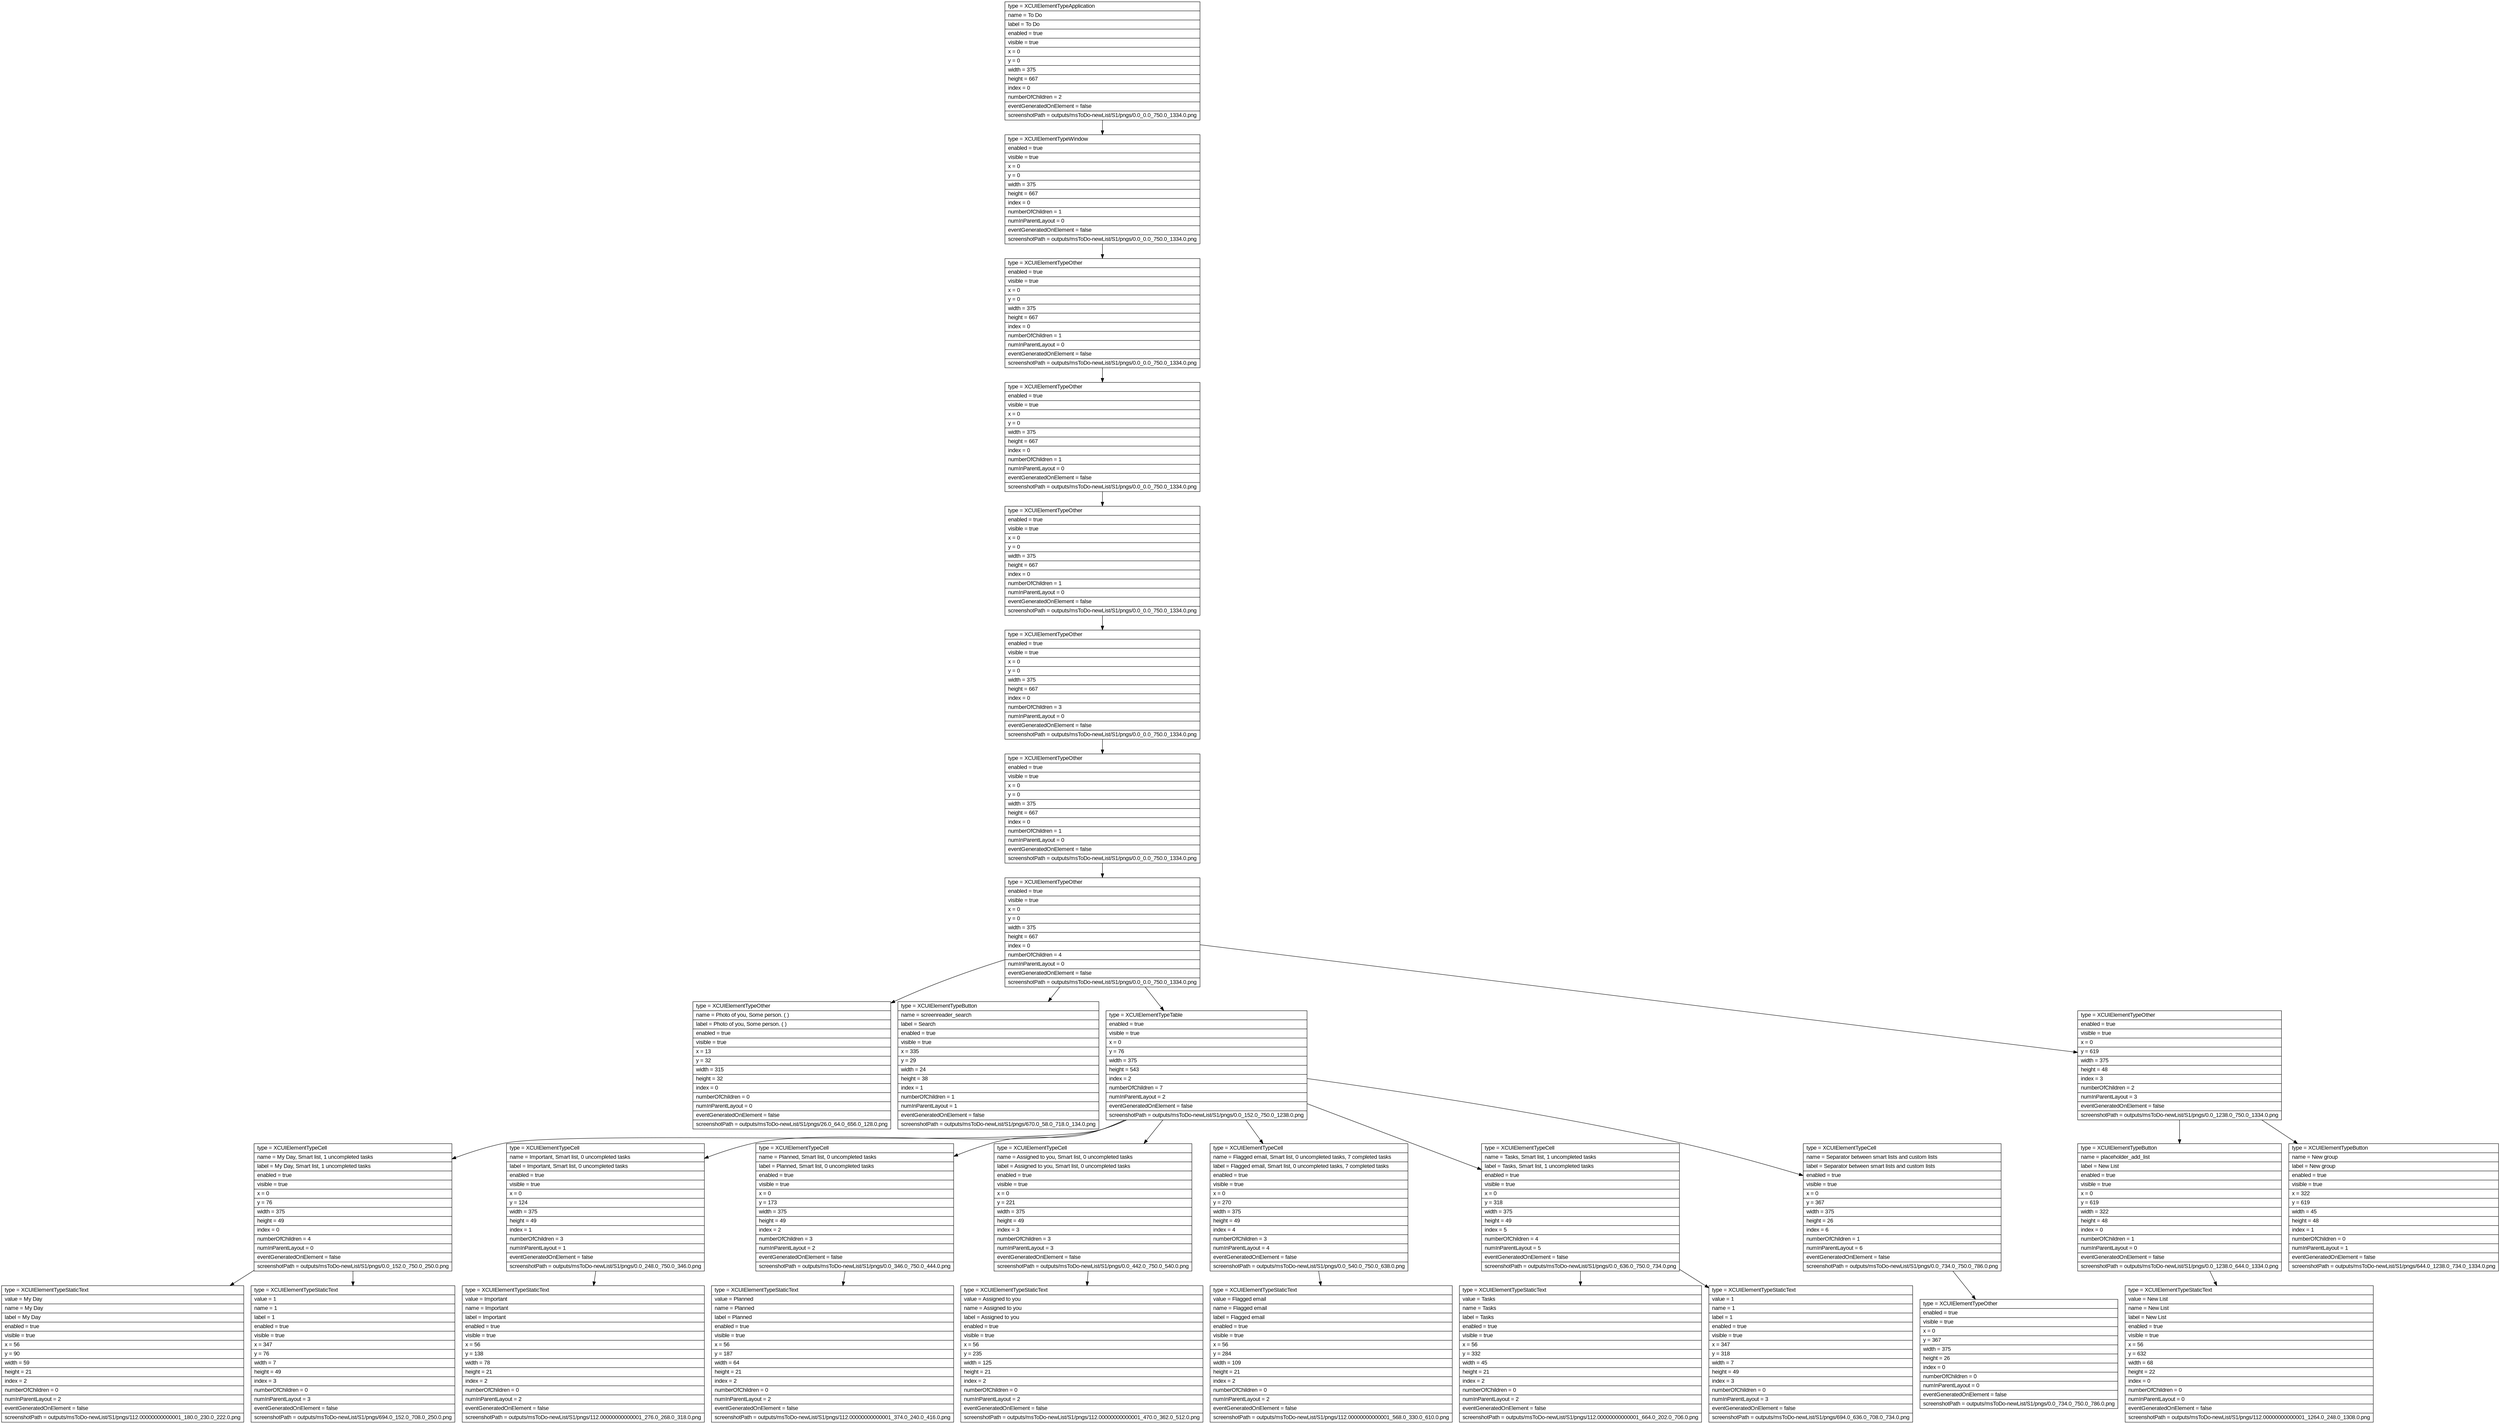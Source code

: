 digraph Layout {

	node [shape=record fontname=Arial];

	0	[label="{type = XCUIElementTypeApplication\l|name = To Do\l|label = To Do\l|enabled = true\l|visible = true\l|x = 0\l|y = 0\l|width = 375\l|height = 667\l|index = 0\l|numberOfChildren = 2\l|eventGeneratedOnElement = false \l|screenshotPath = outputs/msToDo-newList/S1/pngs/0.0_0.0_750.0_1334.0.png\l}"]
	1	[label="{type = XCUIElementTypeWindow\l|enabled = true\l|visible = true\l|x = 0\l|y = 0\l|width = 375\l|height = 667\l|index = 0\l|numberOfChildren = 1\l|numInParentLayout = 0\l|eventGeneratedOnElement = false \l|screenshotPath = outputs/msToDo-newList/S1/pngs/0.0_0.0_750.0_1334.0.png\l}"]
	2	[label="{type = XCUIElementTypeOther\l|enabled = true\l|visible = true\l|x = 0\l|y = 0\l|width = 375\l|height = 667\l|index = 0\l|numberOfChildren = 1\l|numInParentLayout = 0\l|eventGeneratedOnElement = false \l|screenshotPath = outputs/msToDo-newList/S1/pngs/0.0_0.0_750.0_1334.0.png\l}"]
	3	[label="{type = XCUIElementTypeOther\l|enabled = true\l|visible = true\l|x = 0\l|y = 0\l|width = 375\l|height = 667\l|index = 0\l|numberOfChildren = 1\l|numInParentLayout = 0\l|eventGeneratedOnElement = false \l|screenshotPath = outputs/msToDo-newList/S1/pngs/0.0_0.0_750.0_1334.0.png\l}"]
	4	[label="{type = XCUIElementTypeOther\l|enabled = true\l|visible = true\l|x = 0\l|y = 0\l|width = 375\l|height = 667\l|index = 0\l|numberOfChildren = 1\l|numInParentLayout = 0\l|eventGeneratedOnElement = false \l|screenshotPath = outputs/msToDo-newList/S1/pngs/0.0_0.0_750.0_1334.0.png\l}"]
	5	[label="{type = XCUIElementTypeOther\l|enabled = true\l|visible = true\l|x = 0\l|y = 0\l|width = 375\l|height = 667\l|index = 0\l|numberOfChildren = 3\l|numInParentLayout = 0\l|eventGeneratedOnElement = false \l|screenshotPath = outputs/msToDo-newList/S1/pngs/0.0_0.0_750.0_1334.0.png\l}"]
	6	[label="{type = XCUIElementTypeOther\l|enabled = true\l|visible = true\l|x = 0\l|y = 0\l|width = 375\l|height = 667\l|index = 0\l|numberOfChildren = 1\l|numInParentLayout = 0\l|eventGeneratedOnElement = false \l|screenshotPath = outputs/msToDo-newList/S1/pngs/0.0_0.0_750.0_1334.0.png\l}"]
	7	[label="{type = XCUIElementTypeOther\l|enabled = true\l|visible = true\l|x = 0\l|y = 0\l|width = 375\l|height = 667\l|index = 0\l|numberOfChildren = 4\l|numInParentLayout = 0\l|eventGeneratedOnElement = false \l|screenshotPath = outputs/msToDo-newList/S1/pngs/0.0_0.0_750.0_1334.0.png\l}"]
	8	[label="{type = XCUIElementTypeOther\l|name = Photo of you, Some person. ( )\l|label = Photo of you, Some person. ( )\l|enabled = true\l|visible = true\l|x = 13\l|y = 32\l|width = 315\l|height = 32\l|index = 0\l|numberOfChildren = 0\l|numInParentLayout = 0\l|eventGeneratedOnElement = false \l|screenshotPath = outputs/msToDo-newList/S1/pngs/26.0_64.0_656.0_128.0.png\l}"]
	9	[label="{type = XCUIElementTypeButton\l|name = screenreader_search\l|label = Search\l|enabled = true\l|visible = true\l|x = 335\l|y = 29\l|width = 24\l|height = 38\l|index = 1\l|numberOfChildren = 1\l|numInParentLayout = 1\l|eventGeneratedOnElement = false \l|screenshotPath = outputs/msToDo-newList/S1/pngs/670.0_58.0_718.0_134.0.png\l}"]
	10	[label="{type = XCUIElementTypeTable\l|enabled = true\l|visible = true\l|x = 0\l|y = 76\l|width = 375\l|height = 543\l|index = 2\l|numberOfChildren = 7\l|numInParentLayout = 2\l|eventGeneratedOnElement = false \l|screenshotPath = outputs/msToDo-newList/S1/pngs/0.0_152.0_750.0_1238.0.png\l}"]
	11	[label="{type = XCUIElementTypeOther\l|enabled = true\l|visible = true\l|x = 0\l|y = 619\l|width = 375\l|height = 48\l|index = 3\l|numberOfChildren = 2\l|numInParentLayout = 3\l|eventGeneratedOnElement = false \l|screenshotPath = outputs/msToDo-newList/S1/pngs/0.0_1238.0_750.0_1334.0.png\l}"]
	12	[label="{type = XCUIElementTypeCell\l|name = My Day, Smart list, 1 uncompleted tasks\l|label = My Day, Smart list, 1 uncompleted tasks\l|enabled = true\l|visible = true\l|x = 0\l|y = 76\l|width = 375\l|height = 49\l|index = 0\l|numberOfChildren = 4\l|numInParentLayout = 0\l|eventGeneratedOnElement = false \l|screenshotPath = outputs/msToDo-newList/S1/pngs/0.0_152.0_750.0_250.0.png\l}"]
	13	[label="{type = XCUIElementTypeCell\l|name = Important, Smart list, 0 uncompleted tasks\l|label = Important, Smart list, 0 uncompleted tasks\l|enabled = true\l|visible = true\l|x = 0\l|y = 124\l|width = 375\l|height = 49\l|index = 1\l|numberOfChildren = 3\l|numInParentLayout = 1\l|eventGeneratedOnElement = false \l|screenshotPath = outputs/msToDo-newList/S1/pngs/0.0_248.0_750.0_346.0.png\l}"]
	14	[label="{type = XCUIElementTypeCell\l|name = Planned, Smart list, 0 uncompleted tasks\l|label = Planned, Smart list, 0 uncompleted tasks\l|enabled = true\l|visible = true\l|x = 0\l|y = 173\l|width = 375\l|height = 49\l|index = 2\l|numberOfChildren = 3\l|numInParentLayout = 2\l|eventGeneratedOnElement = false \l|screenshotPath = outputs/msToDo-newList/S1/pngs/0.0_346.0_750.0_444.0.png\l}"]
	15	[label="{type = XCUIElementTypeCell\l|name = Assigned to you, Smart list, 0 uncompleted tasks\l|label = Assigned to you, Smart list, 0 uncompleted tasks\l|enabled = true\l|visible = true\l|x = 0\l|y = 221\l|width = 375\l|height = 49\l|index = 3\l|numberOfChildren = 3\l|numInParentLayout = 3\l|eventGeneratedOnElement = false \l|screenshotPath = outputs/msToDo-newList/S1/pngs/0.0_442.0_750.0_540.0.png\l}"]
	16	[label="{type = XCUIElementTypeCell\l|name = Flagged email, Smart list, 0 uncompleted tasks, 7 completed tasks\l|label = Flagged email, Smart list, 0 uncompleted tasks, 7 completed tasks\l|enabled = true\l|visible = true\l|x = 0\l|y = 270\l|width = 375\l|height = 49\l|index = 4\l|numberOfChildren = 3\l|numInParentLayout = 4\l|eventGeneratedOnElement = false \l|screenshotPath = outputs/msToDo-newList/S1/pngs/0.0_540.0_750.0_638.0.png\l}"]
	17	[label="{type = XCUIElementTypeCell\l|name = Tasks, Smart list, 1 uncompleted tasks\l|label = Tasks, Smart list, 1 uncompleted tasks\l|enabled = true\l|visible = true\l|x = 0\l|y = 318\l|width = 375\l|height = 49\l|index = 5\l|numberOfChildren = 4\l|numInParentLayout = 5\l|eventGeneratedOnElement = false \l|screenshotPath = outputs/msToDo-newList/S1/pngs/0.0_636.0_750.0_734.0.png\l}"]
	18	[label="{type = XCUIElementTypeCell\l|name = Separator between smart lists and custom lists\l|label = Separator between smart lists and custom lists\l|enabled = true\l|visible = true\l|x = 0\l|y = 367\l|width = 375\l|height = 26\l|index = 6\l|numberOfChildren = 1\l|numInParentLayout = 6\l|eventGeneratedOnElement = false \l|screenshotPath = outputs/msToDo-newList/S1/pngs/0.0_734.0_750.0_786.0.png\l}"]
	19	[label="{type = XCUIElementTypeButton\l|name = placeholder_add_list\l|label = New List\l|enabled = true\l|visible = true\l|x = 0\l|y = 619\l|width = 322\l|height = 48\l|index = 0\l|numberOfChildren = 1\l|numInParentLayout = 0\l|eventGeneratedOnElement = false \l|screenshotPath = outputs/msToDo-newList/S1/pngs/0.0_1238.0_644.0_1334.0.png\l}"]
	20	[label="{type = XCUIElementTypeButton\l|name = New group\l|label = New group\l|enabled = true\l|visible = true\l|x = 322\l|y = 619\l|width = 45\l|height = 48\l|index = 1\l|numberOfChildren = 0\l|numInParentLayout = 1\l|eventGeneratedOnElement = false \l|screenshotPath = outputs/msToDo-newList/S1/pngs/644.0_1238.0_734.0_1334.0.png\l}"]
	21	[label="{type = XCUIElementTypeStaticText\l|value = My Day\l|name = My Day\l|label = My Day\l|enabled = true\l|visible = true\l|x = 56\l|y = 90\l|width = 59\l|height = 21\l|index = 2\l|numberOfChildren = 0\l|numInParentLayout = 2\l|eventGeneratedOnElement = false \l|screenshotPath = outputs/msToDo-newList/S1/pngs/112.00000000000001_180.0_230.0_222.0.png\l}"]
	22	[label="{type = XCUIElementTypeStaticText\l|value = 1\l|name = 1\l|label = 1\l|enabled = true\l|visible = true\l|x = 347\l|y = 76\l|width = 7\l|height = 49\l|index = 3\l|numberOfChildren = 0\l|numInParentLayout = 3\l|eventGeneratedOnElement = false \l|screenshotPath = outputs/msToDo-newList/S1/pngs/694.0_152.0_708.0_250.0.png\l}"]
	23	[label="{type = XCUIElementTypeStaticText\l|value = Important\l|name = Important\l|label = Important\l|enabled = true\l|visible = true\l|x = 56\l|y = 138\l|width = 78\l|height = 21\l|index = 2\l|numberOfChildren = 0\l|numInParentLayout = 2\l|eventGeneratedOnElement = false \l|screenshotPath = outputs/msToDo-newList/S1/pngs/112.00000000000001_276.0_268.0_318.0.png\l}"]
	24	[label="{type = XCUIElementTypeStaticText\l|value = Planned\l|name = Planned\l|label = Planned\l|enabled = true\l|visible = true\l|x = 56\l|y = 187\l|width = 64\l|height = 21\l|index = 2\l|numberOfChildren = 0\l|numInParentLayout = 2\l|eventGeneratedOnElement = false \l|screenshotPath = outputs/msToDo-newList/S1/pngs/112.00000000000001_374.0_240.0_416.0.png\l}"]
	25	[label="{type = XCUIElementTypeStaticText\l|value = Assigned to you\l|name = Assigned to you\l|label = Assigned to you\l|enabled = true\l|visible = true\l|x = 56\l|y = 235\l|width = 125\l|height = 21\l|index = 2\l|numberOfChildren = 0\l|numInParentLayout = 2\l|eventGeneratedOnElement = false \l|screenshotPath = outputs/msToDo-newList/S1/pngs/112.00000000000001_470.0_362.0_512.0.png\l}"]
	26	[label="{type = XCUIElementTypeStaticText\l|value = Flagged email\l|name = Flagged email\l|label = Flagged email\l|enabled = true\l|visible = true\l|x = 56\l|y = 284\l|width = 109\l|height = 21\l|index = 2\l|numberOfChildren = 0\l|numInParentLayout = 2\l|eventGeneratedOnElement = false \l|screenshotPath = outputs/msToDo-newList/S1/pngs/112.00000000000001_568.0_330.0_610.0.png\l}"]
	27	[label="{type = XCUIElementTypeStaticText\l|value = Tasks\l|name = Tasks\l|label = Tasks\l|enabled = true\l|visible = true\l|x = 56\l|y = 332\l|width = 45\l|height = 21\l|index = 2\l|numberOfChildren = 0\l|numInParentLayout = 2\l|eventGeneratedOnElement = false \l|screenshotPath = outputs/msToDo-newList/S1/pngs/112.00000000000001_664.0_202.0_706.0.png\l}"]
	28	[label="{type = XCUIElementTypeStaticText\l|value = 1\l|name = 1\l|label = 1\l|enabled = true\l|visible = true\l|x = 347\l|y = 318\l|width = 7\l|height = 49\l|index = 3\l|numberOfChildren = 0\l|numInParentLayout = 3\l|eventGeneratedOnElement = false \l|screenshotPath = outputs/msToDo-newList/S1/pngs/694.0_636.0_708.0_734.0.png\l}"]
	29	[label="{type = XCUIElementTypeOther\l|enabled = true\l|visible = true\l|x = 0\l|y = 367\l|width = 375\l|height = 26\l|index = 0\l|numberOfChildren = 0\l|numInParentLayout = 0\l|eventGeneratedOnElement = false \l|screenshotPath = outputs/msToDo-newList/S1/pngs/0.0_734.0_750.0_786.0.png\l}"]
	30	[label="{type = XCUIElementTypeStaticText\l|value = New List\l|name = New List\l|label = New List\l|enabled = true\l|visible = true\l|x = 56\l|y = 632\l|width = 68\l|height = 22\l|index = 0\l|numberOfChildren = 0\l|numInParentLayout = 0\l|eventGeneratedOnElement = false \l|screenshotPath = outputs/msToDo-newList/S1/pngs/112.00000000000001_1264.0_248.0_1308.0.png\l}"]


	0 -> 1
	1 -> 2
	2 -> 3
	3 -> 4
	4 -> 5
	5 -> 6
	6 -> 7
	7 -> 8
	7 -> 9
	7 -> 10
	7 -> 11
	10 -> 12
	10 -> 13
	10 -> 14
	10 -> 15
	10 -> 16
	10 -> 17
	10 -> 18
	11 -> 19
	11 -> 20
	12 -> 21
	12 -> 22
	13 -> 23
	14 -> 24
	15 -> 25
	16 -> 26
	17 -> 27
	17 -> 28
	18 -> 29
	19 -> 30


}
